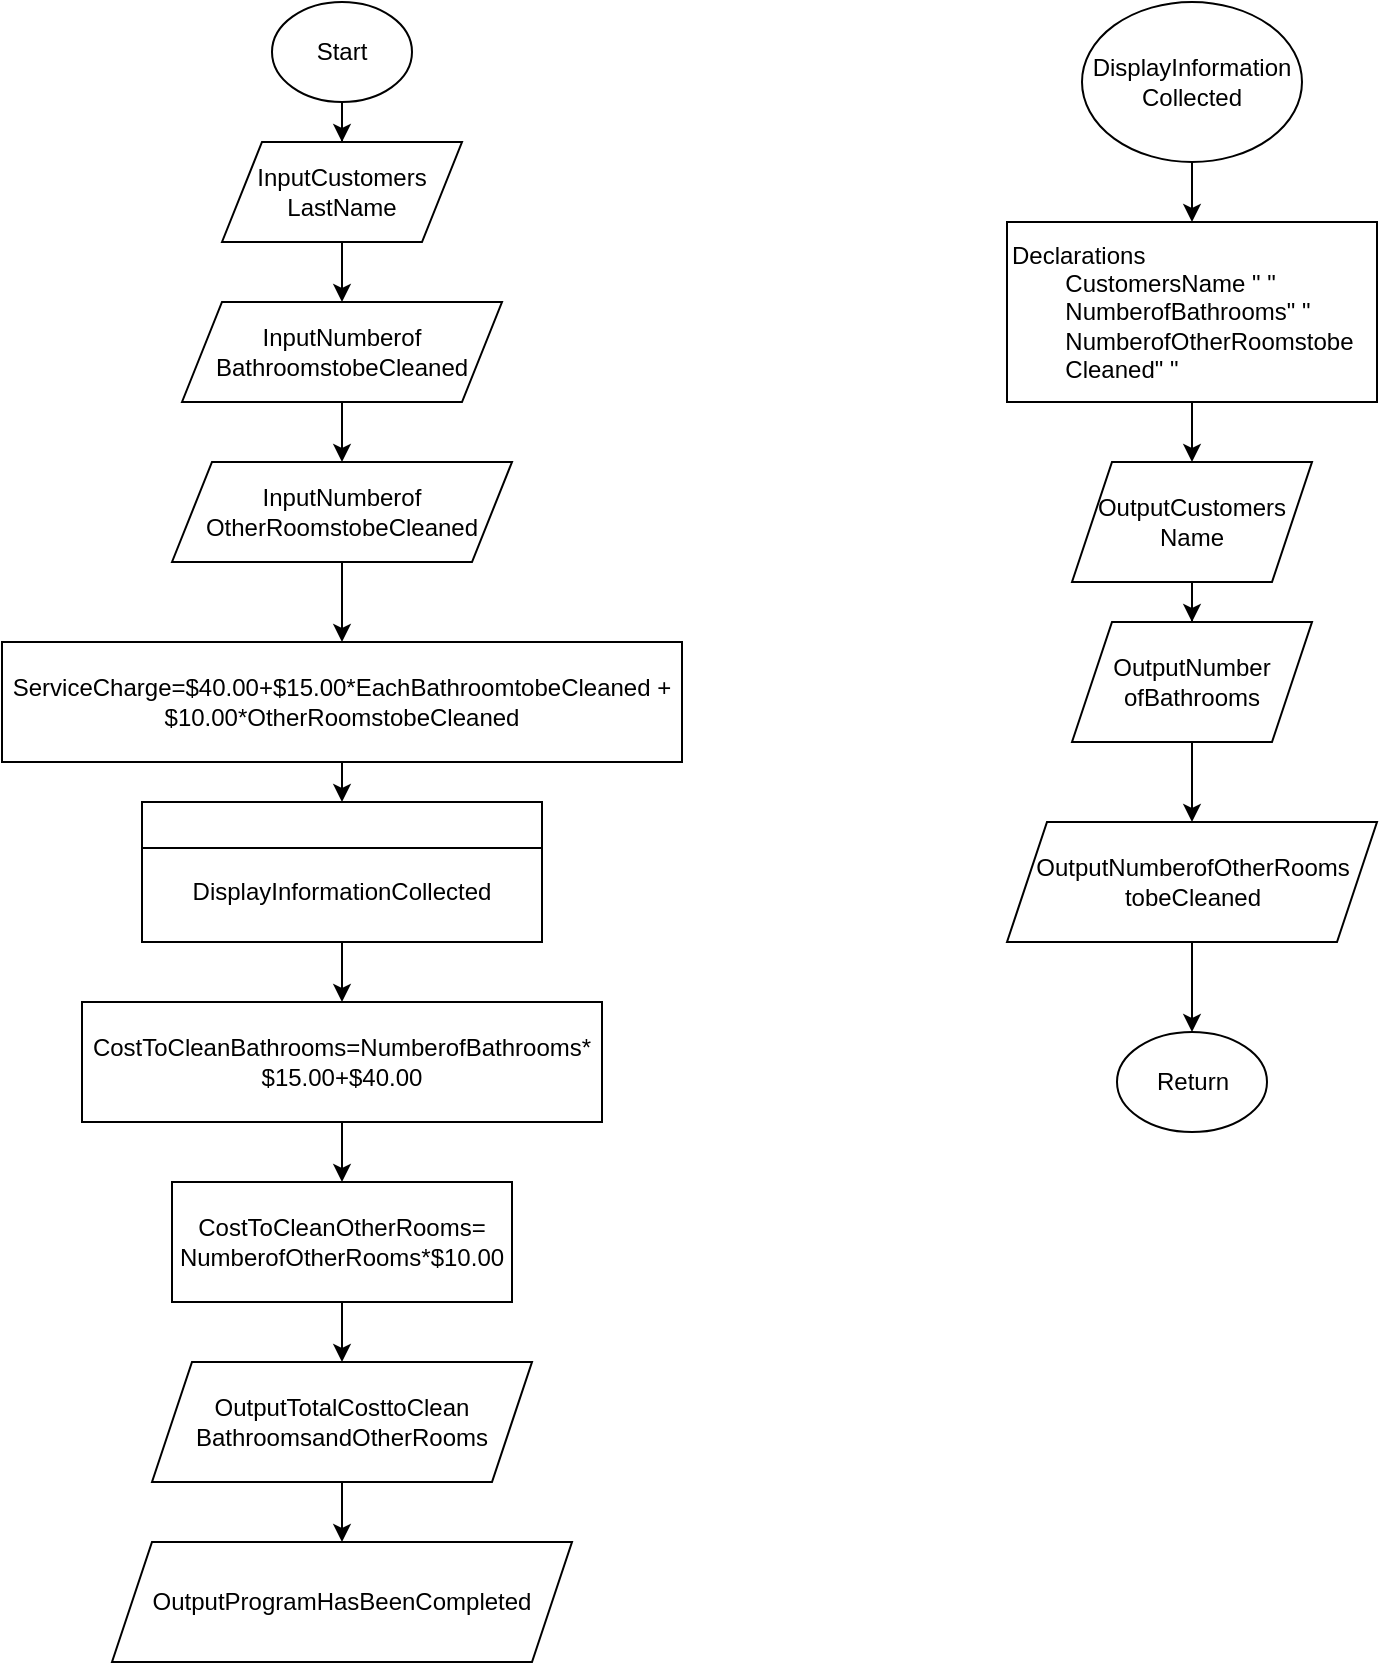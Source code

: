 <mxfile version="24.7.5">
  <diagram name="Page-1" id="OlsGICXNVg1a2raVg_bQ">
    <mxGraphModel dx="782" dy="499" grid="1" gridSize="10" guides="1" tooltips="1" connect="1" arrows="1" fold="1" page="1" pageScale="1" pageWidth="850" pageHeight="1100" math="0" shadow="0">
      <root>
        <mxCell id="0" />
        <mxCell id="1" parent="0" />
        <mxCell id="bLj40t2lKKoUGWACWEi6-3" value="" style="edgeStyle=orthogonalEdgeStyle;rounded=0;orthogonalLoop=1;jettySize=auto;html=1;" edge="1" parent="1" source="bLj40t2lKKoUGWACWEi6-1" target="bLj40t2lKKoUGWACWEi6-2">
          <mxGeometry relative="1" as="geometry" />
        </mxCell>
        <mxCell id="bLj40t2lKKoUGWACWEi6-1" value="Start" style="ellipse;whiteSpace=wrap;html=1;" vertex="1" parent="1">
          <mxGeometry x="155" y="10" width="70" height="50" as="geometry" />
        </mxCell>
        <mxCell id="bLj40t2lKKoUGWACWEi6-5" value="" style="edgeStyle=orthogonalEdgeStyle;rounded=0;orthogonalLoop=1;jettySize=auto;html=1;" edge="1" parent="1" source="bLj40t2lKKoUGWACWEi6-2" target="bLj40t2lKKoUGWACWEi6-4">
          <mxGeometry relative="1" as="geometry" />
        </mxCell>
        <mxCell id="bLj40t2lKKoUGWACWEi6-2" value="InputCustomers&lt;div&gt;LastName&lt;/div&gt;" style="shape=parallelogram;perimeter=parallelogramPerimeter;whiteSpace=wrap;html=1;fixedSize=1;" vertex="1" parent="1">
          <mxGeometry x="130" y="80" width="120" height="50" as="geometry" />
        </mxCell>
        <mxCell id="bLj40t2lKKoUGWACWEi6-7" value="" style="edgeStyle=orthogonalEdgeStyle;rounded=0;orthogonalLoop=1;jettySize=auto;html=1;" edge="1" parent="1" source="bLj40t2lKKoUGWACWEi6-4" target="bLj40t2lKKoUGWACWEi6-6">
          <mxGeometry relative="1" as="geometry" />
        </mxCell>
        <mxCell id="bLj40t2lKKoUGWACWEi6-4" value="InputNumberof&lt;div&gt;BathroomstobeCleaned&lt;/div&gt;" style="shape=parallelogram;perimeter=parallelogramPerimeter;whiteSpace=wrap;html=1;fixedSize=1;" vertex="1" parent="1">
          <mxGeometry x="110" y="160" width="160" height="50" as="geometry" />
        </mxCell>
        <mxCell id="bLj40t2lKKoUGWACWEi6-9" value="" style="edgeStyle=orthogonalEdgeStyle;rounded=0;orthogonalLoop=1;jettySize=auto;html=1;" edge="1" parent="1" source="bLj40t2lKKoUGWACWEi6-6" target="bLj40t2lKKoUGWACWEi6-8">
          <mxGeometry relative="1" as="geometry" />
        </mxCell>
        <mxCell id="bLj40t2lKKoUGWACWEi6-6" value="InputNumberof&lt;div&gt;OtherRoomstobeCleaned&lt;/div&gt;" style="shape=parallelogram;perimeter=parallelogramPerimeter;whiteSpace=wrap;html=1;fixedSize=1;" vertex="1" parent="1">
          <mxGeometry x="105" y="240" width="170" height="50" as="geometry" />
        </mxCell>
        <mxCell id="bLj40t2lKKoUGWACWEi6-8" value="ServiceCharge=$40.00+$15.00*EachBathroomtobeCleaned + $10.00*OtherRoomstobeCleaned" style="whiteSpace=wrap;html=1;" vertex="1" parent="1">
          <mxGeometry x="20" y="330" width="340" height="60" as="geometry" />
        </mxCell>
        <mxCell id="bLj40t2lKKoUGWACWEi6-15" value="" style="edgeStyle=orthogonalEdgeStyle;rounded=0;orthogonalLoop=1;jettySize=auto;html=1;" edge="1" parent="1" source="bLj40t2lKKoUGWACWEi6-11" target="bLj40t2lKKoUGWACWEi6-14">
          <mxGeometry relative="1" as="geometry" />
        </mxCell>
        <mxCell id="bLj40t2lKKoUGWACWEi6-11" value="" style="swimlane;whiteSpace=wrap;html=1;" vertex="1" parent="1">
          <mxGeometry x="90" y="410" width="200" height="70" as="geometry" />
        </mxCell>
        <mxCell id="bLj40t2lKKoUGWACWEi6-12" value="DisplayInformationCollected" style="text;html=1;align=center;verticalAlign=middle;whiteSpace=wrap;rounded=0;" vertex="1" parent="bLj40t2lKKoUGWACWEi6-11">
          <mxGeometry y="20" width="200" height="50" as="geometry" />
        </mxCell>
        <mxCell id="bLj40t2lKKoUGWACWEi6-13" value="" style="endArrow=classic;html=1;rounded=0;exitX=0.5;exitY=1;exitDx=0;exitDy=0;entryX=0.5;entryY=0;entryDx=0;entryDy=0;" edge="1" parent="1" source="bLj40t2lKKoUGWACWEi6-8" target="bLj40t2lKKoUGWACWEi6-11">
          <mxGeometry width="50" height="50" relative="1" as="geometry">
            <mxPoint x="320" y="310" as="sourcePoint" />
            <mxPoint x="370" y="260" as="targetPoint" />
          </mxGeometry>
        </mxCell>
        <mxCell id="bLj40t2lKKoUGWACWEi6-17" value="" style="edgeStyle=orthogonalEdgeStyle;rounded=0;orthogonalLoop=1;jettySize=auto;html=1;" edge="1" parent="1" source="bLj40t2lKKoUGWACWEi6-14" target="bLj40t2lKKoUGWACWEi6-16">
          <mxGeometry relative="1" as="geometry" />
        </mxCell>
        <mxCell id="bLj40t2lKKoUGWACWEi6-14" value="&lt;span style=&quot;font-weight: normal;&quot;&gt;CostToCleanBathrooms=NumberofBathrooms*&lt;/span&gt;&lt;div&gt;&lt;span style=&quot;font-weight: normal;&quot;&gt;$15.00+$40.00&lt;/span&gt;&lt;/div&gt;" style="whiteSpace=wrap;html=1;fontStyle=1;startSize=23;" vertex="1" parent="1">
          <mxGeometry x="60" y="510" width="260" height="60" as="geometry" />
        </mxCell>
        <mxCell id="bLj40t2lKKoUGWACWEi6-19" value="" style="edgeStyle=orthogonalEdgeStyle;rounded=0;orthogonalLoop=1;jettySize=auto;html=1;" edge="1" parent="1" source="bLj40t2lKKoUGWACWEi6-16" target="bLj40t2lKKoUGWACWEi6-18">
          <mxGeometry relative="1" as="geometry" />
        </mxCell>
        <mxCell id="bLj40t2lKKoUGWACWEi6-16" value="&lt;span style=&quot;font-weight: normal;&quot;&gt;CostToCleanOtherRooms=&lt;/span&gt;&lt;div&gt;&lt;span style=&quot;font-weight: normal;&quot;&gt;NumberofOtherRooms*$10.00&lt;/span&gt;&lt;/div&gt;" style="whiteSpace=wrap;html=1;fontStyle=1;startSize=23;" vertex="1" parent="1">
          <mxGeometry x="105" y="600" width="170" height="60" as="geometry" />
        </mxCell>
        <mxCell id="bLj40t2lKKoUGWACWEi6-21" value="" style="edgeStyle=orthogonalEdgeStyle;rounded=0;orthogonalLoop=1;jettySize=auto;html=1;" edge="1" parent="1" source="bLj40t2lKKoUGWACWEi6-18" target="bLj40t2lKKoUGWACWEi6-20">
          <mxGeometry relative="1" as="geometry" />
        </mxCell>
        <mxCell id="bLj40t2lKKoUGWACWEi6-18" value="&lt;span style=&quot;font-weight: normal;&quot;&gt;OutputTotalCosttoClean&lt;/span&gt;&lt;div&gt;&lt;span style=&quot;font-weight: normal;&quot;&gt;BathroomsandOtherRooms&lt;/span&gt;&lt;/div&gt;" style="shape=parallelogram;perimeter=parallelogramPerimeter;whiteSpace=wrap;html=1;fixedSize=1;fontStyle=1;startSize=23;" vertex="1" parent="1">
          <mxGeometry x="95" y="690" width="190" height="60" as="geometry" />
        </mxCell>
        <mxCell id="bLj40t2lKKoUGWACWEi6-20" value="&lt;span style=&quot;font-weight: normal;&quot;&gt;OutputProgramHasBeenCompleted&lt;/span&gt;" style="shape=parallelogram;perimeter=parallelogramPerimeter;whiteSpace=wrap;html=1;fixedSize=1;fontStyle=1;startSize=23;" vertex="1" parent="1">
          <mxGeometry x="75" y="780" width="230" height="60" as="geometry" />
        </mxCell>
        <mxCell id="bLj40t2lKKoUGWACWEi6-24" value="" style="edgeStyle=orthogonalEdgeStyle;rounded=0;orthogonalLoop=1;jettySize=auto;html=1;" edge="1" parent="1" source="bLj40t2lKKoUGWACWEi6-22" target="bLj40t2lKKoUGWACWEi6-23">
          <mxGeometry relative="1" as="geometry" />
        </mxCell>
        <mxCell id="bLj40t2lKKoUGWACWEi6-22" value="DisplayInformation&lt;div&gt;Collected&lt;/div&gt;" style="ellipse;whiteSpace=wrap;html=1;" vertex="1" parent="1">
          <mxGeometry x="560" y="10" width="110" height="80" as="geometry" />
        </mxCell>
        <mxCell id="bLj40t2lKKoUGWACWEi6-26" value="" style="edgeStyle=orthogonalEdgeStyle;rounded=0;orthogonalLoop=1;jettySize=auto;html=1;" edge="1" parent="1" source="bLj40t2lKKoUGWACWEi6-23" target="bLj40t2lKKoUGWACWEi6-25">
          <mxGeometry relative="1" as="geometry" />
        </mxCell>
        <mxCell id="bLj40t2lKKoUGWACWEi6-23" value="Declarations&lt;div&gt;&lt;span style=&quot;white-space: pre;&quot;&gt;&#x9;&lt;/span&gt;CustomersName &quot; &quot;&lt;br&gt;&lt;/div&gt;&lt;div&gt;&lt;span style=&quot;white-space: pre;&quot;&gt;&#x9;&lt;/span&gt;NumberofBathrooms&quot; &quot;&lt;br&gt;&lt;/div&gt;&lt;div&gt;&lt;span style=&quot;white-space: pre;&quot;&gt;&#x9;&lt;/span&gt;NumberofOtherRoomstobe&lt;br&gt;&lt;/div&gt;&lt;div&gt;&lt;span style=&quot;white-space: pre;&quot;&gt;&#x9;&lt;/span&gt;Cleaned&quot; &quot;&lt;br&gt;&lt;/div&gt;" style="whiteSpace=wrap;html=1;align=left;" vertex="1" parent="1">
          <mxGeometry x="522.5" y="120" width="185" height="90" as="geometry" />
        </mxCell>
        <mxCell id="bLj40t2lKKoUGWACWEi6-28" value="" style="edgeStyle=orthogonalEdgeStyle;rounded=0;orthogonalLoop=1;jettySize=auto;html=1;" edge="1" parent="1" source="bLj40t2lKKoUGWACWEi6-25" target="bLj40t2lKKoUGWACWEi6-27">
          <mxGeometry relative="1" as="geometry" />
        </mxCell>
        <mxCell id="bLj40t2lKKoUGWACWEi6-25" value="OutputCustomers&lt;div&gt;Name&lt;/div&gt;" style="shape=parallelogram;perimeter=parallelogramPerimeter;whiteSpace=wrap;html=1;fixedSize=1;align=center;" vertex="1" parent="1">
          <mxGeometry x="555" y="240" width="120" height="60" as="geometry" />
        </mxCell>
        <mxCell id="bLj40t2lKKoUGWACWEi6-30" value="" style="edgeStyle=orthogonalEdgeStyle;rounded=0;orthogonalLoop=1;jettySize=auto;html=1;" edge="1" parent="1" source="bLj40t2lKKoUGWACWEi6-27" target="bLj40t2lKKoUGWACWEi6-29">
          <mxGeometry relative="1" as="geometry" />
        </mxCell>
        <mxCell id="bLj40t2lKKoUGWACWEi6-27" value="OutputNumber&lt;div&gt;ofBathrooms&lt;/div&gt;" style="shape=parallelogram;perimeter=parallelogramPerimeter;whiteSpace=wrap;html=1;fixedSize=1;" vertex="1" parent="1">
          <mxGeometry x="555" y="320" width="120" height="60" as="geometry" />
        </mxCell>
        <mxCell id="bLj40t2lKKoUGWACWEi6-32" value="" style="edgeStyle=orthogonalEdgeStyle;rounded=0;orthogonalLoop=1;jettySize=auto;html=1;" edge="1" parent="1" source="bLj40t2lKKoUGWACWEi6-29" target="bLj40t2lKKoUGWACWEi6-31">
          <mxGeometry relative="1" as="geometry" />
        </mxCell>
        <mxCell id="bLj40t2lKKoUGWACWEi6-29" value="OutputNumberofOtherRooms&lt;div&gt;tobeCleaned&lt;/div&gt;" style="shape=parallelogram;perimeter=parallelogramPerimeter;whiteSpace=wrap;html=1;fixedSize=1;" vertex="1" parent="1">
          <mxGeometry x="522.5" y="420" width="185" height="60" as="geometry" />
        </mxCell>
        <mxCell id="bLj40t2lKKoUGWACWEi6-31" value="Return" style="ellipse;whiteSpace=wrap;html=1;" vertex="1" parent="1">
          <mxGeometry x="577.5" y="525" width="75" height="50" as="geometry" />
        </mxCell>
      </root>
    </mxGraphModel>
  </diagram>
</mxfile>
